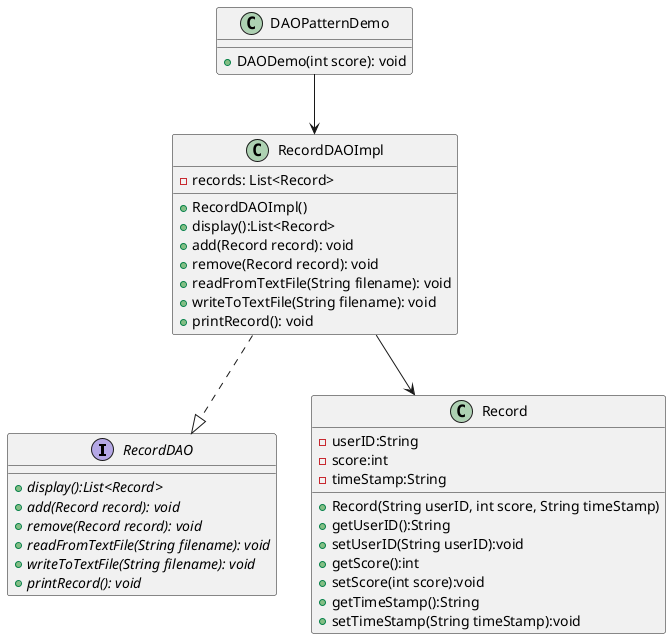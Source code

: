 @startuml
'https://plantuml.com/class-diagram

interface RecordDAO {
    + {abstract} display():List<Record>
    + {abstract} add(Record record): void
    + {abstract} remove(Record record): void
    + {abstract} readFromTextFile(String filename): void
    + {abstract} writeToTextFile(String filename): void
    + {abstract} printRecord(): void
}

class RecordDAOImpl {
    - records: List<Record>
    + RecordDAOImpl()
    + display():List<Record>
    + add(Record record): void
    + remove(Record record): void
    + readFromTextFile(String filename): void
    + writeToTextFile(String filename): void
    + printRecord(): void
}

class Record {
    - userID:String
    - score:int
    - timeStamp:String
    + Record(String userID, int score, String timeStamp)
    + getUserID():String
    + setUserID(String userID):void
    + getScore():int
    + setScore(int score):void
    + getTimeStamp():String
    + setTimeStamp(String timeStamp):void
}
class DAOPatternDemo {
    + DAODemo(int score): void
}

RecordDAOImpl ..|> RecordDAO
RecordDAOImpl --> Record

DAOPatternDemo --> RecordDAOImpl

@enduml